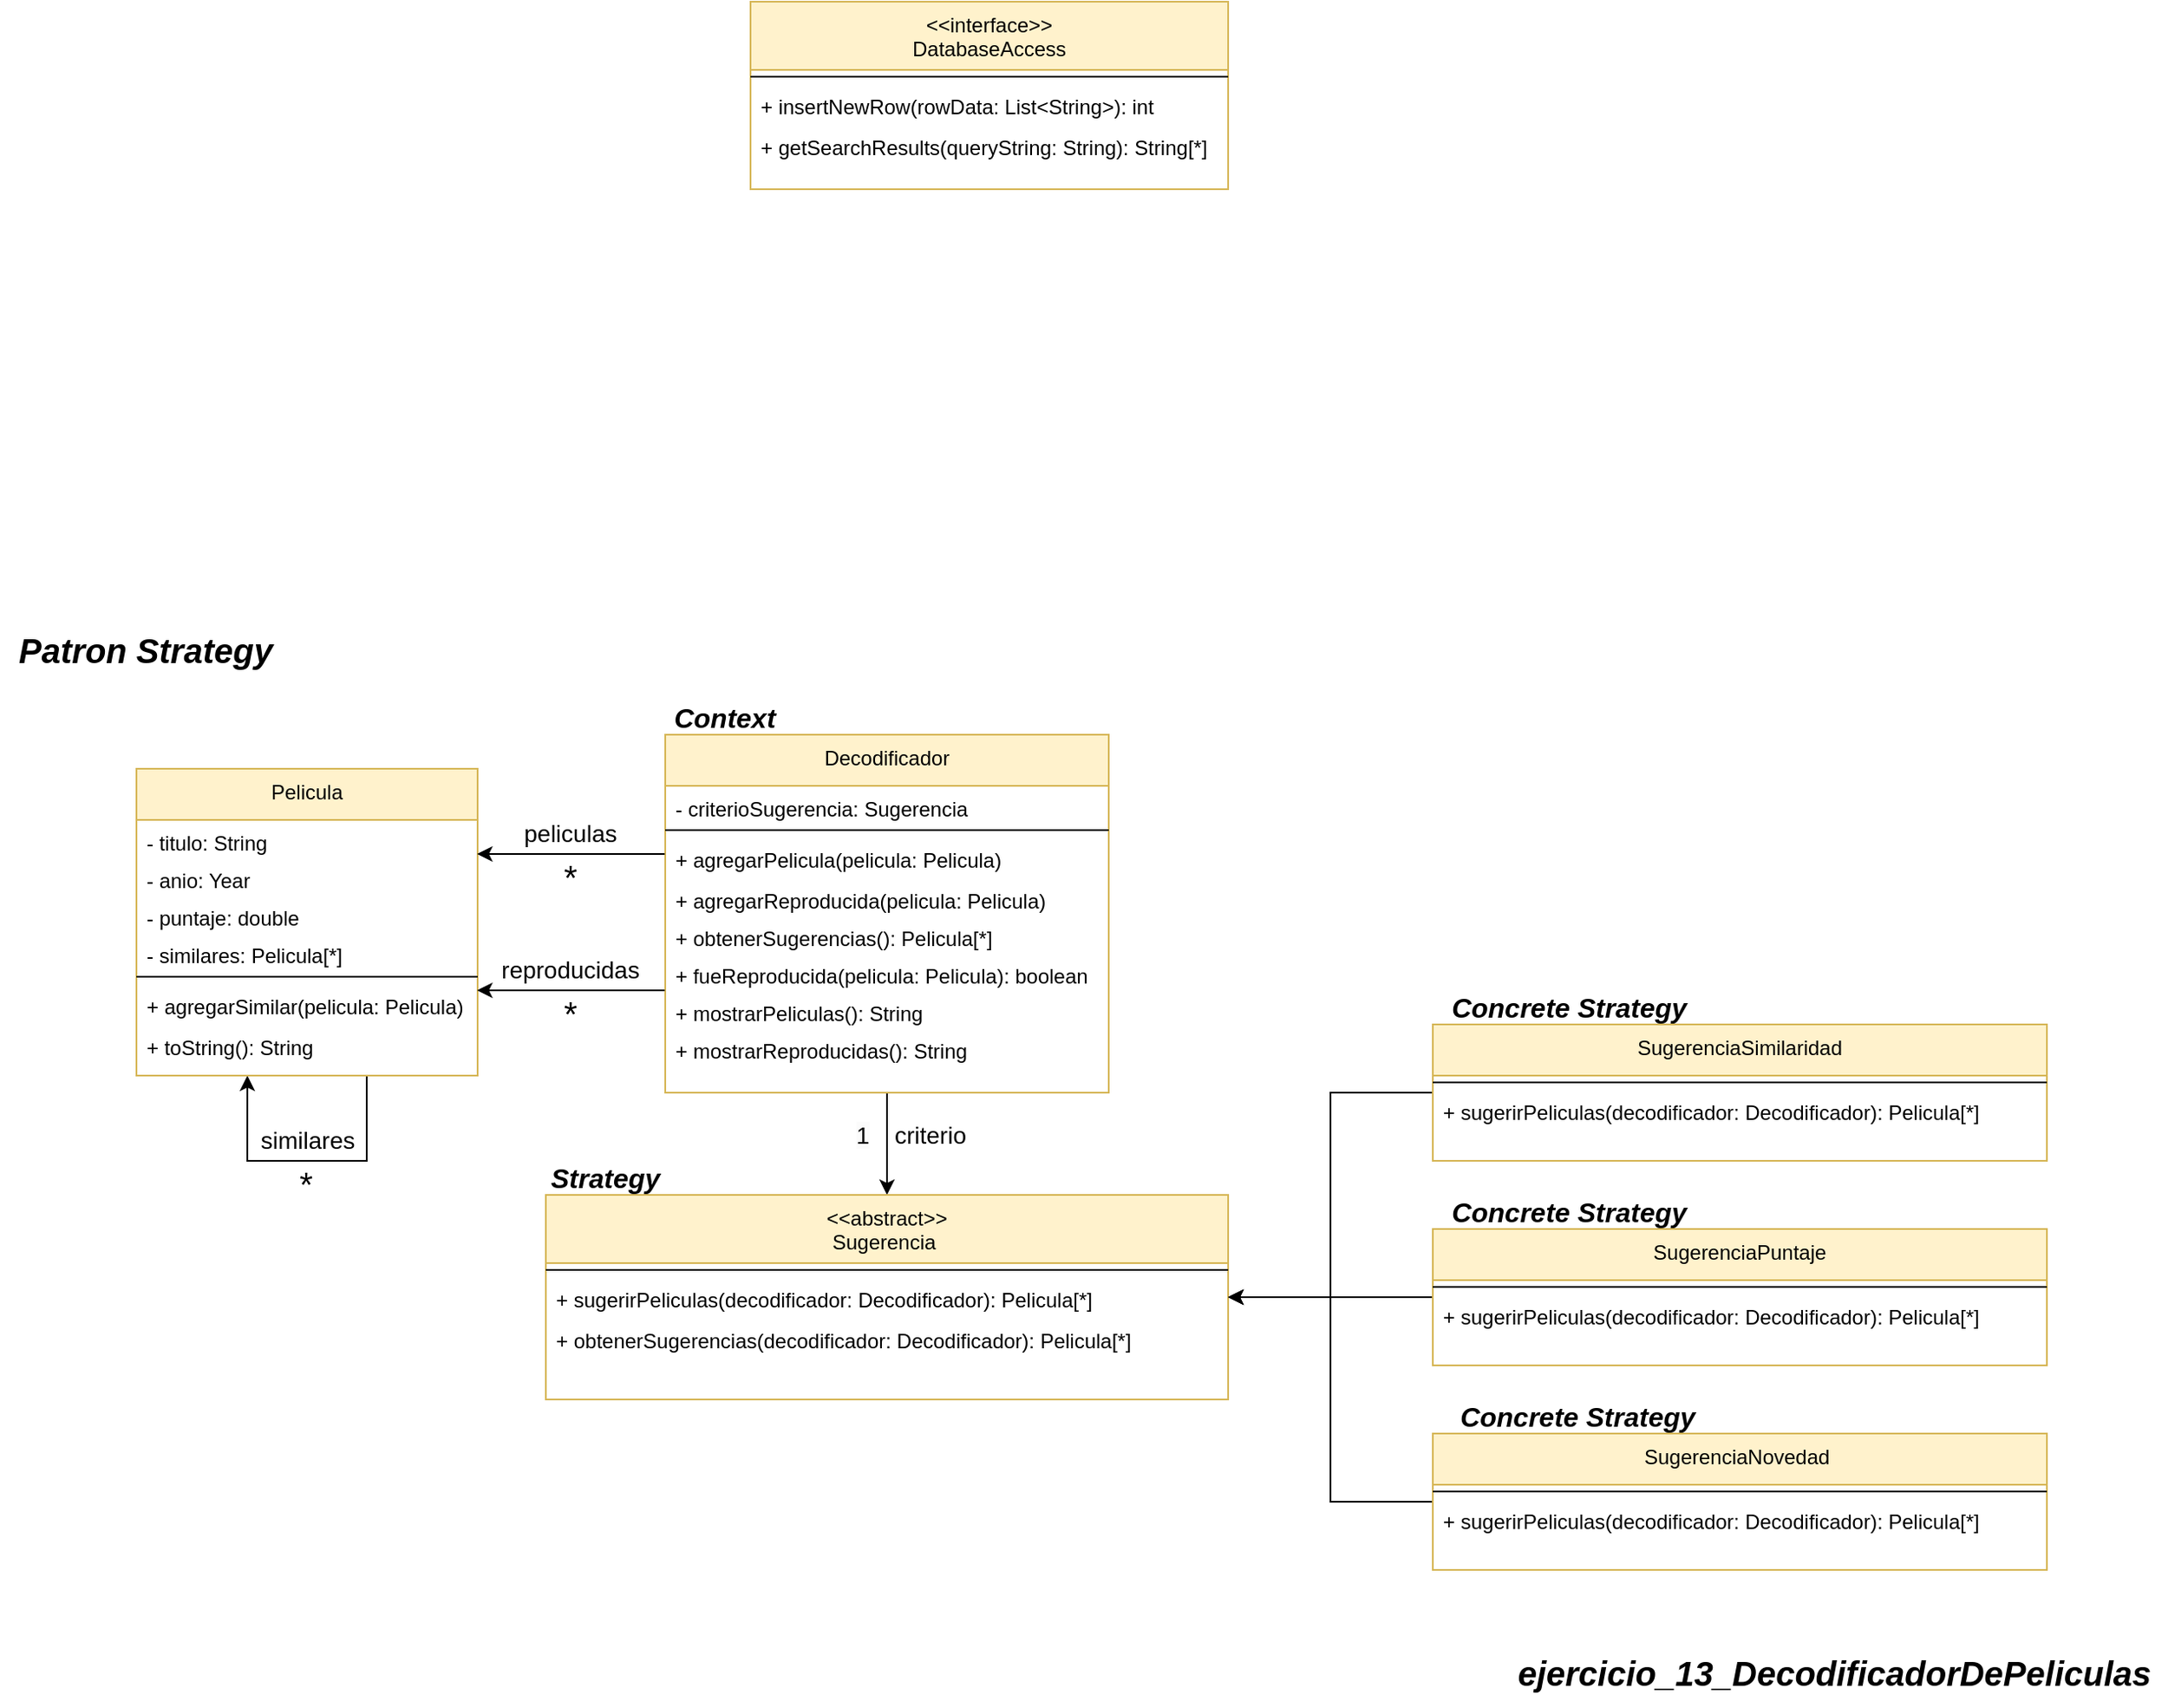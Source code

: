<mxfile version="24.4.0" type="google">
  <diagram name="Page-1" id="7Albkof5WGC6Pvgjltei">
    <mxGraphModel grid="1" page="1" gridSize="10" guides="1" tooltips="1" connect="1" arrows="1" fold="1" pageScale="1" pageWidth="850" pageHeight="1100" math="0" shadow="0">
      <root>
        <mxCell id="0" />
        <mxCell id="1" parent="0" />
        <mxCell id="xQmTrEk7y5srBk64jgJA-1" style="edgeStyle=orthogonalEdgeStyle;rounded=0;orthogonalLoop=1;jettySize=auto;html=1;" edge="1" parent="1">
          <mxGeometry relative="1" as="geometry">
            <mxPoint x="65.03" y="-2810" as="targetPoint" />
            <mxPoint x="134.996" y="-2810" as="sourcePoint" />
            <Array as="points">
              <mxPoint x="135.03" y="-2760" />
              <mxPoint x="65.03" y="-2760" />
            </Array>
          </mxGeometry>
        </mxCell>
        <mxCell id="xQmTrEk7y5srBk64jgJA-2" value="Pelicula" style="swimlane;fontStyle=0;align=center;verticalAlign=top;childLayout=stackLayout;horizontal=1;startSize=30;horizontalStack=0;resizeParent=1;resizeLast=0;collapsible=1;marginBottom=0;rounded=0;shadow=0;strokeWidth=1;fillColor=#fff2cc;strokeColor=#d6b656;" vertex="1" parent="1">
          <mxGeometry y="-2990" width="200" height="180" as="geometry">
            <mxRectangle x="110" y="-20" width="160" height="26" as="alternateBounds" />
          </mxGeometry>
        </mxCell>
        <mxCell id="xQmTrEk7y5srBk64jgJA-3" value="- titulo: String" style="text;align=left;verticalAlign=top;spacingLeft=4;spacingRight=4;overflow=hidden;rotatable=0;points=[[0,0.5],[1,0.5]];portConstraint=eastwest;rounded=0;shadow=0;html=0;" vertex="1" parent="xQmTrEk7y5srBk64jgJA-2">
          <mxGeometry y="30" width="200" height="22" as="geometry" />
        </mxCell>
        <mxCell id="xQmTrEk7y5srBk64jgJA-4" value="- anio: Year" style="text;align=left;verticalAlign=top;spacingLeft=4;spacingRight=4;overflow=hidden;rotatable=0;points=[[0,0.5],[1,0.5]];portConstraint=eastwest;rounded=0;shadow=0;html=0;" vertex="1" parent="xQmTrEk7y5srBk64jgJA-2">
          <mxGeometry y="52" width="200" height="22" as="geometry" />
        </mxCell>
        <mxCell id="xQmTrEk7y5srBk64jgJA-5" value="- puntaje: double" style="text;align=left;verticalAlign=top;spacingLeft=4;spacingRight=4;overflow=hidden;rotatable=0;points=[[0,0.5],[1,0.5]];portConstraint=eastwest;rounded=0;shadow=0;html=0;" vertex="1" parent="xQmTrEk7y5srBk64jgJA-2">
          <mxGeometry y="74" width="200" height="22" as="geometry" />
        </mxCell>
        <mxCell id="xQmTrEk7y5srBk64jgJA-6" value="- similares: Pelicula[*]" style="text;align=left;verticalAlign=top;spacingLeft=4;spacingRight=4;overflow=hidden;rotatable=0;points=[[0,0.5],[1,0.5]];portConstraint=eastwest;rounded=0;shadow=0;html=0;" vertex="1" parent="xQmTrEk7y5srBk64jgJA-2">
          <mxGeometry y="96" width="200" height="22" as="geometry" />
        </mxCell>
        <mxCell id="xQmTrEk7y5srBk64jgJA-7" value="" style="line;html=1;strokeWidth=1;align=left;verticalAlign=middle;spacingTop=-1;spacingLeft=3;spacingRight=3;rotatable=0;labelPosition=right;points=[];portConstraint=eastwest;" vertex="1" parent="xQmTrEk7y5srBk64jgJA-2">
          <mxGeometry y="118" width="200" height="8" as="geometry" />
        </mxCell>
        <mxCell id="xQmTrEk7y5srBk64jgJA-8" value="+ agregarSimilar(pelicula: Pelicula)" style="text;align=left;verticalAlign=top;spacingLeft=4;spacingRight=4;overflow=hidden;rotatable=0;points=[[0,0.5],[1,0.5]];portConstraint=eastwest;rounded=0;shadow=0;html=0;" vertex="1" parent="xQmTrEk7y5srBk64jgJA-2">
          <mxGeometry y="126" width="200" height="24" as="geometry" />
        </mxCell>
        <mxCell id="xQmTrEk7y5srBk64jgJA-9" value="+ toString(): String" style="text;align=left;verticalAlign=top;spacingLeft=4;spacingRight=4;overflow=hidden;rotatable=0;points=[[0,0.5],[1,0.5]];portConstraint=eastwest;rounded=0;shadow=0;html=0;" vertex="1" parent="xQmTrEk7y5srBk64jgJA-2">
          <mxGeometry y="150" width="200" height="22" as="geometry" />
        </mxCell>
        <mxCell id="xQmTrEk7y5srBk64jgJA-10" style="edgeStyle=orthogonalEdgeStyle;rounded=0;orthogonalLoop=1;jettySize=auto;html=1;entryX=0.5;entryY=0;entryDx=0;entryDy=0;" edge="1" parent="1" source="xQmTrEk7y5srBk64jgJA-11" target="xQmTrEk7y5srBk64jgJA-20">
          <mxGeometry relative="1" as="geometry" />
        </mxCell>
        <mxCell id="xQmTrEk7y5srBk64jgJA-11" value="Decodificador" style="swimlane;fontStyle=0;align=center;verticalAlign=top;childLayout=stackLayout;horizontal=1;startSize=30;horizontalStack=0;resizeParent=1;resizeLast=0;collapsible=1;marginBottom=0;rounded=0;shadow=0;strokeWidth=1;fillColor=#fff2cc;strokeColor=#d6b656;" vertex="1" parent="1">
          <mxGeometry x="310" y="-3010" width="260" height="210" as="geometry">
            <mxRectangle x="110" y="-20" width="160" height="26" as="alternateBounds" />
          </mxGeometry>
        </mxCell>
        <mxCell id="xQmTrEk7y5srBk64jgJA-12" value="- criterioSugerencia: Sugerencia" style="text;align=left;verticalAlign=top;spacingLeft=4;spacingRight=4;overflow=hidden;rotatable=0;points=[[0,0.5],[1,0.5]];portConstraint=eastwest;rounded=0;shadow=0;html=0;" vertex="1" parent="xQmTrEk7y5srBk64jgJA-11">
          <mxGeometry y="30" width="260" height="22" as="geometry" />
        </mxCell>
        <mxCell id="xQmTrEk7y5srBk64jgJA-13" value="" style="line;html=1;strokeWidth=1;align=left;verticalAlign=middle;spacingTop=-1;spacingLeft=3;spacingRight=3;rotatable=0;labelPosition=right;points=[];portConstraint=eastwest;" vertex="1" parent="xQmTrEk7y5srBk64jgJA-11">
          <mxGeometry y="52" width="260" height="8" as="geometry" />
        </mxCell>
        <mxCell id="xQmTrEk7y5srBk64jgJA-14" value="+ agregarPelicula(pelicula: Pelicula)" style="text;align=left;verticalAlign=top;spacingLeft=4;spacingRight=4;overflow=hidden;rotatable=0;points=[[0,0.5],[1,0.5]];portConstraint=eastwest;rounded=0;shadow=0;html=0;" vertex="1" parent="xQmTrEk7y5srBk64jgJA-11">
          <mxGeometry y="60" width="260" height="24" as="geometry" />
        </mxCell>
        <mxCell id="xQmTrEk7y5srBk64jgJA-15" value="+ agregarReproducida(pelicula: Pelicula)" style="text;align=left;verticalAlign=top;spacingLeft=4;spacingRight=4;overflow=hidden;rotatable=0;points=[[0,0.5],[1,0.5]];portConstraint=eastwest;rounded=0;shadow=0;html=0;" vertex="1" parent="xQmTrEk7y5srBk64jgJA-11">
          <mxGeometry y="84" width="260" height="22" as="geometry" />
        </mxCell>
        <mxCell id="xQmTrEk7y5srBk64jgJA-16" value="+ obtenerSugerencias(): Pelicula[*]" style="text;align=left;verticalAlign=top;spacingLeft=4;spacingRight=4;overflow=hidden;rotatable=0;points=[[0,0.5],[1,0.5]];portConstraint=eastwest;rounded=0;shadow=0;html=0;" vertex="1" parent="xQmTrEk7y5srBk64jgJA-11">
          <mxGeometry y="106" width="260" height="22" as="geometry" />
        </mxCell>
        <mxCell id="xQmTrEk7y5srBk64jgJA-17" value="+ fueReproducida(pelicula: Pelicula): boolean" style="text;align=left;verticalAlign=top;spacingLeft=4;spacingRight=4;overflow=hidden;rotatable=0;points=[[0,0.5],[1,0.5]];portConstraint=eastwest;rounded=0;shadow=0;html=0;" vertex="1" parent="xQmTrEk7y5srBk64jgJA-11">
          <mxGeometry y="128" width="260" height="22" as="geometry" />
        </mxCell>
        <mxCell id="xQmTrEk7y5srBk64jgJA-18" value="+ mostrarPeliculas(): String" style="text;align=left;verticalAlign=top;spacingLeft=4;spacingRight=4;overflow=hidden;rotatable=0;points=[[0,0.5],[1,0.5]];portConstraint=eastwest;rounded=0;shadow=0;html=0;" vertex="1" parent="xQmTrEk7y5srBk64jgJA-11">
          <mxGeometry y="150" width="260" height="22" as="geometry" />
        </mxCell>
        <mxCell id="xQmTrEk7y5srBk64jgJA-19" value="+ mostrarReproducidas(): String" style="text;align=left;verticalAlign=top;spacingLeft=4;spacingRight=4;overflow=hidden;rotatable=0;points=[[0,0.5],[1,0.5]];portConstraint=eastwest;rounded=0;shadow=0;html=0;" vertex="1" parent="xQmTrEk7y5srBk64jgJA-11">
          <mxGeometry y="172" width="260" height="22" as="geometry" />
        </mxCell>
        <mxCell id="xQmTrEk7y5srBk64jgJA-20" value="&lt;&lt;abstract&gt;&gt;&#xa;Sugerencia " style="swimlane;fontStyle=0;align=center;verticalAlign=top;childLayout=stackLayout;horizontal=1;startSize=40;horizontalStack=0;resizeParent=1;resizeLast=0;collapsible=1;marginBottom=0;rounded=0;shadow=0;strokeWidth=1;fillColor=#fff2cc;strokeColor=#d6b656;" vertex="1" parent="1">
          <mxGeometry x="240" y="-2740" width="400" height="120" as="geometry">
            <mxRectangle x="110" y="-20" width="160" height="26" as="alternateBounds" />
          </mxGeometry>
        </mxCell>
        <mxCell id="xQmTrEk7y5srBk64jgJA-21" value="" style="line;html=1;strokeWidth=1;align=left;verticalAlign=middle;spacingTop=-1;spacingLeft=3;spacingRight=3;rotatable=0;labelPosition=right;points=[];portConstraint=eastwest;" vertex="1" parent="xQmTrEk7y5srBk64jgJA-20">
          <mxGeometry y="40" width="400" height="8" as="geometry" />
        </mxCell>
        <mxCell id="xQmTrEk7y5srBk64jgJA-22" value="+ sugerirPeliculas(decodificador: Decodificador): Pelicula[*]" style="text;align=left;verticalAlign=top;spacingLeft=4;spacingRight=4;overflow=hidden;rotatable=0;points=[[0,0.5],[1,0.5]];portConstraint=eastwest;rounded=0;shadow=0;html=0;" vertex="1" parent="xQmTrEk7y5srBk64jgJA-20">
          <mxGeometry y="48" width="400" height="24" as="geometry" />
        </mxCell>
        <mxCell id="xQmTrEk7y5srBk64jgJA-23" value="+ obtenerSugerencias(decodificador: Decodificador): Pelicula[*]" style="text;align=left;verticalAlign=top;spacingLeft=4;spacingRight=4;overflow=hidden;rotatable=0;points=[[0,0.5],[1,0.5]];portConstraint=eastwest;rounded=0;shadow=0;html=0;" vertex="1" parent="xQmTrEk7y5srBk64jgJA-20">
          <mxGeometry y="72" width="400" height="22" as="geometry" />
        </mxCell>
        <mxCell id="xQmTrEk7y5srBk64jgJA-24" style="edgeStyle=orthogonalEdgeStyle;rounded=0;orthogonalLoop=1;jettySize=auto;html=1;" edge="1" parent="1" source="xQmTrEk7y5srBk64jgJA-25" target="xQmTrEk7y5srBk64jgJA-20">
          <mxGeometry relative="1" as="geometry">
            <Array as="points">
              <mxPoint x="700" y="-2560" />
              <mxPoint x="700" y="-2680" />
            </Array>
          </mxGeometry>
        </mxCell>
        <mxCell id="xQmTrEk7y5srBk64jgJA-25" value="SugerenciaNovedad " style="swimlane;fontStyle=0;align=center;verticalAlign=top;childLayout=stackLayout;horizontal=1;startSize=30;horizontalStack=0;resizeParent=1;resizeLast=0;collapsible=1;marginBottom=0;rounded=0;shadow=0;strokeWidth=1;fillColor=#fff2cc;strokeColor=#d6b656;" vertex="1" parent="1">
          <mxGeometry x="760" y="-2600" width="360" height="80" as="geometry">
            <mxRectangle x="110" y="-20" width="160" height="26" as="alternateBounds" />
          </mxGeometry>
        </mxCell>
        <mxCell id="xQmTrEk7y5srBk64jgJA-26" value="" style="line;html=1;strokeWidth=1;align=left;verticalAlign=middle;spacingTop=-1;spacingLeft=3;spacingRight=3;rotatable=0;labelPosition=right;points=[];portConstraint=eastwest;" vertex="1" parent="xQmTrEk7y5srBk64jgJA-25">
          <mxGeometry y="30" width="360" height="8" as="geometry" />
        </mxCell>
        <mxCell id="xQmTrEk7y5srBk64jgJA-27" value="+ sugerirPeliculas(decodificador: Decodificador): Pelicula[*]" style="text;align=left;verticalAlign=top;spacingLeft=4;spacingRight=4;overflow=hidden;rotatable=0;points=[[0,0.5],[1,0.5]];portConstraint=eastwest;rounded=0;shadow=0;html=0;" vertex="1" parent="xQmTrEk7y5srBk64jgJA-25">
          <mxGeometry y="38" width="360" height="24" as="geometry" />
        </mxCell>
        <mxCell id="xQmTrEk7y5srBk64jgJA-28" style="edgeStyle=orthogonalEdgeStyle;rounded=0;orthogonalLoop=1;jettySize=auto;html=1;" edge="1" parent="1" source="xQmTrEk7y5srBk64jgJA-29" target="xQmTrEk7y5srBk64jgJA-20">
          <mxGeometry relative="1" as="geometry" />
        </mxCell>
        <mxCell id="xQmTrEk7y5srBk64jgJA-29" value="SugerenciaPuntaje" style="swimlane;fontStyle=0;align=center;verticalAlign=top;childLayout=stackLayout;horizontal=1;startSize=30;horizontalStack=0;resizeParent=1;resizeLast=0;collapsible=1;marginBottom=0;rounded=0;shadow=0;strokeWidth=1;fillColor=#fff2cc;strokeColor=#d6b656;" vertex="1" parent="1">
          <mxGeometry x="760" y="-2720" width="360" height="80" as="geometry">
            <mxRectangle x="110" y="-20" width="160" height="26" as="alternateBounds" />
          </mxGeometry>
        </mxCell>
        <mxCell id="xQmTrEk7y5srBk64jgJA-30" value="" style="line;html=1;strokeWidth=1;align=left;verticalAlign=middle;spacingTop=-1;spacingLeft=3;spacingRight=3;rotatable=0;labelPosition=right;points=[];portConstraint=eastwest;" vertex="1" parent="xQmTrEk7y5srBk64jgJA-29">
          <mxGeometry y="30" width="360" height="8" as="geometry" />
        </mxCell>
        <mxCell id="xQmTrEk7y5srBk64jgJA-31" value="+ sugerirPeliculas(decodificador: Decodificador): Pelicula[*]" style="text;align=left;verticalAlign=top;spacingLeft=4;spacingRight=4;overflow=hidden;rotatable=0;points=[[0,0.5],[1,0.5]];portConstraint=eastwest;rounded=0;shadow=0;html=0;" vertex="1" parent="xQmTrEk7y5srBk64jgJA-29">
          <mxGeometry y="38" width="360" height="24" as="geometry" />
        </mxCell>
        <mxCell id="xQmTrEk7y5srBk64jgJA-32" style="edgeStyle=orthogonalEdgeStyle;rounded=0;orthogonalLoop=1;jettySize=auto;html=1;" edge="1" parent="1" source="xQmTrEk7y5srBk64jgJA-33" target="xQmTrEk7y5srBk64jgJA-20">
          <mxGeometry relative="1" as="geometry">
            <Array as="points">
              <mxPoint x="700" y="-2800" />
              <mxPoint x="700" y="-2680" />
            </Array>
          </mxGeometry>
        </mxCell>
        <mxCell id="xQmTrEk7y5srBk64jgJA-33" value="SugerenciaSimilaridad" style="swimlane;fontStyle=0;align=center;verticalAlign=top;childLayout=stackLayout;horizontal=1;startSize=30;horizontalStack=0;resizeParent=1;resizeLast=0;collapsible=1;marginBottom=0;rounded=0;shadow=0;strokeWidth=1;fillColor=#fff2cc;strokeColor=#d6b656;" vertex="1" parent="1">
          <mxGeometry x="760" y="-2840" width="360" height="80" as="geometry">
            <mxRectangle x="110" y="-20" width="160" height="26" as="alternateBounds" />
          </mxGeometry>
        </mxCell>
        <mxCell id="xQmTrEk7y5srBk64jgJA-34" value="" style="line;html=1;strokeWidth=1;align=left;verticalAlign=middle;spacingTop=-1;spacingLeft=3;spacingRight=3;rotatable=0;labelPosition=right;points=[];portConstraint=eastwest;" vertex="1" parent="xQmTrEk7y5srBk64jgJA-33">
          <mxGeometry y="30" width="360" height="8" as="geometry" />
        </mxCell>
        <mxCell id="xQmTrEk7y5srBk64jgJA-35" value="+ sugerirPeliculas(decodificador: Decodificador): Pelicula[*]" style="text;align=left;verticalAlign=top;spacingLeft=4;spacingRight=4;overflow=hidden;rotatable=0;points=[[0,0.5],[1,0.5]];portConstraint=eastwest;rounded=0;shadow=0;html=0;" vertex="1" parent="xQmTrEk7y5srBk64jgJA-33">
          <mxGeometry y="38" width="360" height="24" as="geometry" />
        </mxCell>
        <mxCell id="xQmTrEk7y5srBk64jgJA-36" value="criterio" style="text;html=1;align=center;verticalAlign=middle;whiteSpace=wrap;rounded=0;fontSize=14;" vertex="1" parent="1">
          <mxGeometry x="431.25" y="-2782.5" width="68.75" height="15" as="geometry" />
        </mxCell>
        <mxCell id="xQmTrEk7y5srBk64jgJA-37" value="&lt;span style=&quot;color: rgb(0, 0, 0); font-family: Helvetica; font-size: 14px; font-style: normal; font-variant-ligatures: normal; font-variant-caps: normal; font-weight: 400; letter-spacing: normal; orphans: 2; text-align: center; text-indent: 0px; text-transform: none; widows: 2; word-spacing: 0px; -webkit-text-stroke-width: 0px; white-space: normal; background-color: rgb(251, 251, 251); text-decoration-thickness: initial; text-decoration-style: initial; text-decoration-color: initial; display: inline !important; float: none;&quot;&gt;1&lt;/span&gt;" style="text;whiteSpace=wrap;html=1;" vertex="1" parent="1">
          <mxGeometry x="420" y="-2790" width="16.5" height="30" as="geometry" />
        </mxCell>
        <mxCell id="xQmTrEk7y5srBk64jgJA-38" value="&lt;font style=&quot;font-size: 16px;&quot;&gt;&lt;b style=&quot;font-size: 16px;&quot;&gt;&lt;i style=&quot;font-size: 16px;&quot;&gt;Concrete Strategy&lt;/i&gt;&lt;/b&gt;&lt;/font&gt;" style="text;html=1;align=center;verticalAlign=middle;whiteSpace=wrap;rounded=0;fontSize=16;" vertex="1" parent="1">
          <mxGeometry x="760" y="-2860" width="160" height="20" as="geometry" />
        </mxCell>
        <mxCell id="xQmTrEk7y5srBk64jgJA-39" value="&lt;font style=&quot;font-size: 16px;&quot;&gt;&lt;b style=&quot;font-size: 16px;&quot;&gt;&lt;i style=&quot;font-size: 16px;&quot;&gt;Concrete Strategy&lt;/i&gt;&lt;/b&gt;&lt;/font&gt;" style="text;html=1;align=center;verticalAlign=middle;whiteSpace=wrap;rounded=0;fontSize=16;" vertex="1" parent="1">
          <mxGeometry x="760" y="-2740" width="160" height="20" as="geometry" />
        </mxCell>
        <mxCell id="xQmTrEk7y5srBk64jgJA-40" value="&lt;font style=&quot;font-size: 16px;&quot;&gt;&lt;b style=&quot;font-size: 16px;&quot;&gt;&lt;i style=&quot;font-size: 16px;&quot;&gt;Concrete Strategy&lt;/i&gt;&lt;/b&gt;&lt;/font&gt;" style="text;html=1;align=center;verticalAlign=middle;whiteSpace=wrap;rounded=0;fontSize=16;" vertex="1" parent="1">
          <mxGeometry x="760" y="-2620" width="170" height="20" as="geometry" />
        </mxCell>
        <mxCell id="xQmTrEk7y5srBk64jgJA-41" value="&lt;font style=&quot;font-size: 16px;&quot;&gt;&lt;b style=&quot;font-size: 16px;&quot;&gt;&lt;i style=&quot;font-size: 16px;&quot;&gt;Strategy&lt;/i&gt;&lt;/b&gt;&lt;/font&gt;" style="text;html=1;align=center;verticalAlign=middle;whiteSpace=wrap;rounded=0;fontSize=16;" vertex="1" parent="1">
          <mxGeometry x="240" y="-2760" width="70" height="20" as="geometry" />
        </mxCell>
        <mxCell id="xQmTrEk7y5srBk64jgJA-42" value="&lt;font style=&quot;font-size: 16px;&quot;&gt;&lt;b style=&quot;font-size: 16px;&quot;&gt;&lt;i style=&quot;font-size: 16px;&quot;&gt;Context&lt;/i&gt;&lt;/b&gt;&lt;/font&gt;" style="text;html=1;align=center;verticalAlign=middle;whiteSpace=wrap;rounded=0;fontSize=16;" vertex="1" parent="1">
          <mxGeometry x="310" y="-3030" width="70" height="20" as="geometry" />
        </mxCell>
        <mxCell id="xQmTrEk7y5srBk64jgJA-43" value="reproducidas" style="text;html=1;align=center;verticalAlign=middle;whiteSpace=wrap;rounded=0;fontSize=14;" vertex="1" parent="1">
          <mxGeometry x="210" y="-2880" width="89.38" height="15" as="geometry" />
        </mxCell>
        <mxCell id="xQmTrEk7y5srBk64jgJA-44" style="edgeStyle=orthogonalEdgeStyle;rounded=0;orthogonalLoop=1;jettySize=auto;html=1;" edge="1" parent="1">
          <mxGeometry relative="1" as="geometry">
            <mxPoint x="309.69" y="-2860" as="sourcePoint" />
            <mxPoint x="199.69" y="-2860" as="targetPoint" />
            <Array as="points">
              <mxPoint x="289.69" y="-2860" />
              <mxPoint x="289.69" y="-2860" />
            </Array>
          </mxGeometry>
        </mxCell>
        <mxCell id="xQmTrEk7y5srBk64jgJA-45" style="edgeStyle=orthogonalEdgeStyle;rounded=0;orthogonalLoop=1;jettySize=auto;html=1;" edge="1" parent="1">
          <mxGeometry relative="1" as="geometry">
            <mxPoint x="309.69" y="-2940" as="sourcePoint" />
            <mxPoint x="199.69" y="-2940" as="targetPoint" />
            <Array as="points">
              <mxPoint x="289.69" y="-2940" />
              <mxPoint x="289.69" y="-2940" />
            </Array>
          </mxGeometry>
        </mxCell>
        <mxCell id="xQmTrEk7y5srBk64jgJA-46" value="peliculas" style="text;html=1;align=center;verticalAlign=middle;whiteSpace=wrap;rounded=0;fontSize=14;" vertex="1" parent="1">
          <mxGeometry x="210" y="-2960" width="89.38" height="15" as="geometry" />
        </mxCell>
        <mxCell id="xQmTrEk7y5srBk64jgJA-47" value="&lt;font style=&quot;font-size: 20px;&quot;&gt;*&lt;/font&gt;" style="text;html=1;align=center;verticalAlign=middle;whiteSpace=wrap;rounded=0;fontSize=14;" vertex="1" parent="1">
          <mxGeometry x="210" y="-2855" width="89.38" height="15" as="geometry" />
        </mxCell>
        <mxCell id="xQmTrEk7y5srBk64jgJA-48" value="&lt;font style=&quot;font-size: 20px;&quot;&gt;*&lt;/font&gt;" style="text;html=1;align=center;verticalAlign=middle;whiteSpace=wrap;rounded=0;fontSize=14;" vertex="1" parent="1">
          <mxGeometry x="210" y="-2940" width="89.38" height="25" as="geometry" />
        </mxCell>
        <mxCell id="xQmTrEk7y5srBk64jgJA-49" value="similares" style="text;html=1;align=center;verticalAlign=middle;whiteSpace=wrap;rounded=0;fontSize=14;" vertex="1" parent="1">
          <mxGeometry x="62.66" y="-2777.5" width="74.69" height="10" as="geometry" />
        </mxCell>
        <mxCell id="xQmTrEk7y5srBk64jgJA-50" value="&lt;font style=&quot;font-size: 20px;&quot;&gt;*&lt;/font&gt;" style="text;html=1;align=center;verticalAlign=middle;whiteSpace=wrap;rounded=0;fontSize=14;" vertex="1" parent="1">
          <mxGeometry x="55.31" y="-2755" width="89.38" height="15" as="geometry" />
        </mxCell>
        <mxCell id="xQmTrEk7y5srBk64jgJA-51" value="&lt;span style=&quot;font-size: 20px;&quot;&gt;&lt;b&gt;&lt;i&gt;ejercicio_13_DecodificadorDePeliculas&lt;/i&gt;&lt;/b&gt;&lt;/span&gt;" style="text;html=1;align=center;verticalAlign=middle;resizable=0;points=[];autosize=1;strokeColor=none;fillColor=none;" vertex="1" parent="1">
          <mxGeometry x="800" y="-2480" width="390" height="40" as="geometry" />
        </mxCell>
        <mxCell id="xQmTrEk7y5srBk64jgJA-52" value="&lt;b style=&quot;&quot;&gt;&lt;i&gt;&lt;font style=&quot;font-size: 20px;&quot;&gt;Patron Strategy&lt;/font&gt;&lt;/i&gt;&lt;/b&gt;" style="text;html=1;align=center;verticalAlign=middle;resizable=0;points=[];autosize=1;strokeColor=none;fillColor=none;" vertex="1" parent="1">
          <mxGeometry x="-80" y="-3080" width="170" height="40" as="geometry" />
        </mxCell>
        <mxCell id="xQmTrEk7y5srBk64jgJA-53" value="&lt;&lt;interface&gt;&gt;&#xa;DatabaseAccess" style="swimlane;fontStyle=0;align=center;verticalAlign=top;childLayout=stackLayout;horizontal=1;startSize=40;horizontalStack=0;resizeParent=1;resizeLast=0;collapsible=1;marginBottom=0;rounded=0;shadow=0;strokeWidth=1;fillColor=#fff2cc;strokeColor=#d6b656;" vertex="1" parent="1">
          <mxGeometry x="360" y="-3440" width="280" height="110" as="geometry">
            <mxRectangle x="110" y="-20" width="160" height="26" as="alternateBounds" />
          </mxGeometry>
        </mxCell>
        <mxCell id="xQmTrEk7y5srBk64jgJA-58" value="" style="line;html=1;strokeWidth=1;align=left;verticalAlign=middle;spacingTop=-1;spacingLeft=3;spacingRight=3;rotatable=0;labelPosition=right;points=[];portConstraint=eastwest;" vertex="1" parent="xQmTrEk7y5srBk64jgJA-53">
          <mxGeometry y="40" width="280" height="8" as="geometry" />
        </mxCell>
        <mxCell id="xQmTrEk7y5srBk64jgJA-59" value="+ insertNewRow(rowData: List&lt;String&gt;): int" style="text;align=left;verticalAlign=top;spacingLeft=4;spacingRight=4;overflow=hidden;rotatable=0;points=[[0,0.5],[1,0.5]];portConstraint=eastwest;rounded=0;shadow=0;html=0;" vertex="1" parent="xQmTrEk7y5srBk64jgJA-53">
          <mxGeometry y="48" width="280" height="24" as="geometry" />
        </mxCell>
        <mxCell id="xQmTrEk7y5srBk64jgJA-60" value="+ getSearchResults(queryString: String): String[*]" style="text;align=left;verticalAlign=top;spacingLeft=4;spacingRight=4;overflow=hidden;rotatable=0;points=[[0,0.5],[1,0.5]];portConstraint=eastwest;rounded=0;shadow=0;html=0;" vertex="1" parent="xQmTrEk7y5srBk64jgJA-53">
          <mxGeometry y="72" width="280" height="22" as="geometry" />
        </mxCell>
      </root>
    </mxGraphModel>
  </diagram>
</mxfile>
